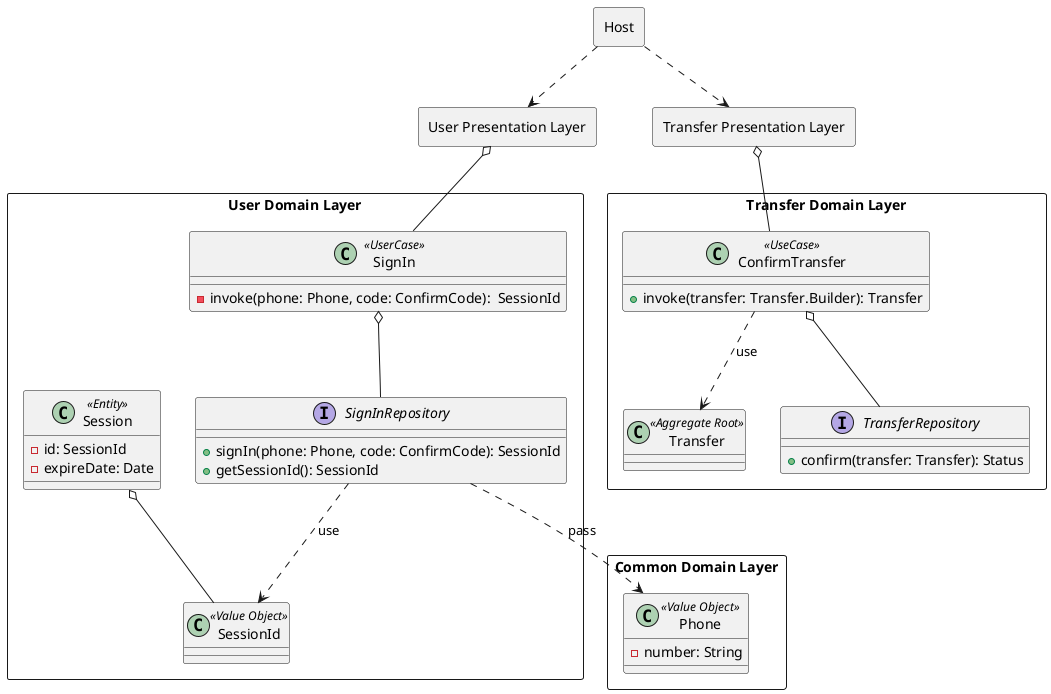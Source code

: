 @startuml

package "Host" <<Rectangle>> {
}

package "Common Domain Layer" <<Rectangle>> {
    class Phone <<Value Object>> {
        - number: String
    }
}

package "User Domain Layer" <<Rectangle>> {
    class SessionId <<Value Object>> { }
    class Session <<Entity>> {
        - id: SessionId
        - expireDate: Date
    }
    Session o-- SessionId

    interface SignInRepository {
        + signIn(phone: Phone, code: ConfirmCode): SessionId
        + getSessionId(): SessionId
    }
    SignInRepository ..> Phone : pass
    SignInRepository ..> SessionId : use

    class SignIn <<UserCase>> {
        - invoke(phone: Phone, code: ConfirmCode):  SessionId
    }
    SignIn o-- SignInRepository
}

package "User Presentation Layer" <<Rectangle>> {
}
"Host" ..> "User Presentation Layer"
"User Presentation Layer" o-- SignIn

package "Transfer Domain Layer" <<Rectangle>> {
    class Transfer <<Aggregate Root>>

    interface TransferRepository {
        + confirm(transfer: Transfer): Status
    }

    class ConfirmTransfer <<UseCase>> {
        + invoke(transfer: Transfer.Builder): Transfer
    }
    ConfirmTransfer o-- TransferRepository
    ConfirmTransfer ..> Transfer : use
}

package "Transfer Presentation Layer" <<Rectangle>> {
}
"Host" ..> "Transfer Presentation Layer"
"Transfer Presentation Layer" o-- ConfirmTransfer


@enduml